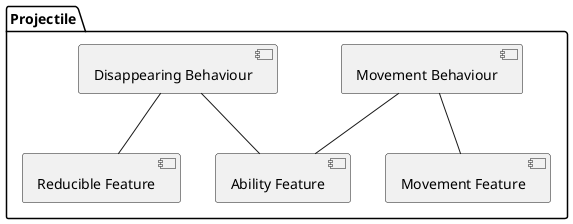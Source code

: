 @startuml

package Projectile {
    [Movement Behaviour] as movementBeh
    [Disappearing Behaviour] as disappearingBeh
    [Movement Feature] as movementFea
    [Reducible Feature] as reducibleFea
    [Ability Feature] as abilityFea
}

movementBeh -- movementFea
movementBeh -- abilityFea

disappearingBeh -- reducibleFea
disappearingBeh -- abilityFea

@enduml